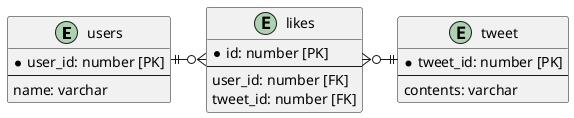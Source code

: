 @startuml quiz1_ansewr

entity "users" as users {
  * user_id: number [PK]
  ---
  name: varchar
}

entity "tweet" as tweet {
  * tweet_id: number [PK]
  ---
  contents: varchar
}

entity "likes" as likes {
    * id: number [PK]
    ---
    user_id: number [FK]
    tweet_id: number [FK]
}

users ||-r-o{ likes
likes }o-r-|| tweet

@enduml